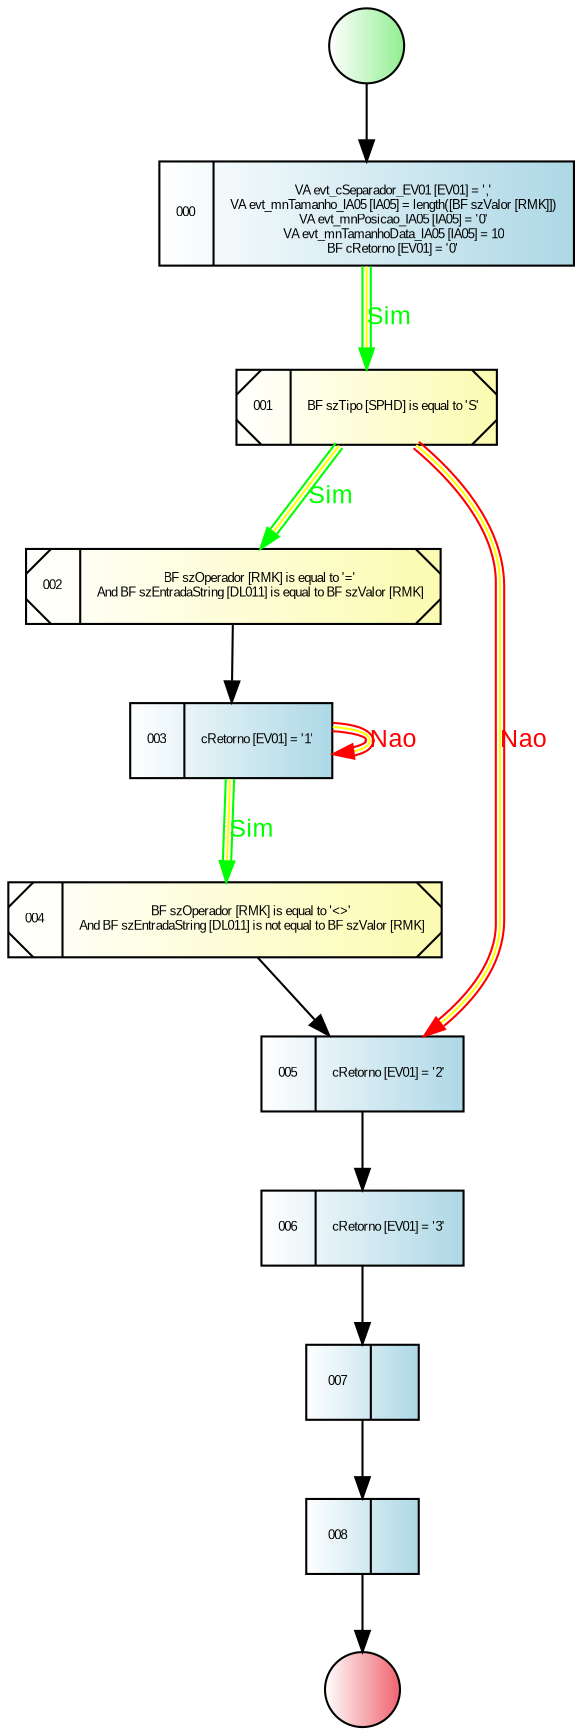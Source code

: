 digraph R {
    nodeini [
            shape=circle,
            style="filled",
            fillcolor="white:lightgreen",
            label=""
            ]
    node000 [
            fontname="Arial",
            fontsize=6,
            shape=record,
            style="filled",
            fillcolor="white:lightblue"
            label="000|{\nVA evt_cSeparador_EV01 [EV01] = ','\nVA evt_mnTamanho_IA05 [IA05] = length([BF szValor [RMK]])\nVA evt_mnPosicao_IA05 [IA05] = '0'\nVA evt_mnTamanhoData_IA05 [IA05] = 10\nBF cRetorno [EV01] = '0'}"
            ]
    node001 [
            fontname="Arial",
            fontsize=6,
            shape=record,
            style="diagonals,filled",
            fillcolor="white:#fbfbb1"
            label="001|{BF szTipo [SPHD] is equal to 'S'}"
            ]
    node002 [
            fontname="Arial",
            fontsize=6,
            shape=record,
            style="diagonals,filled",
            fillcolor="white:#fbfbb1"
            label="002|{BF szOperador [RMK] is equal to '='\nAnd BF szEntradaString [DL011] is equal to BF szValor [RMK]}"
            ]
    node003 [
            fontname="Arial",
            fontsize=6,
            shape=record,
            style="filled",
            fillcolor="white:lightblue"
            label="003|{cRetorno [EV01] = '1'}"
            ]
    node004 [
            fontname="Arial",
            fontsize=6,
            shape=record,
            style="diagonals,filled",
            fillcolor="white:#fbfbb1"
            label="004|{BF szOperador [RMK] is equal to '\<\>'\nAnd BF szEntradaString [DL011] is not equal to BF szValor [RMK]}"
            ]
    node005 [
            fontname="Arial",
            fontsize=6,
            shape=record,
            style="filled",
            fillcolor="white:lightblue"
            label="005|{cRetorno [EV01] = '2'}"
            ]
    node006 [
            fontname="Arial",
            fontsize=6,
            shape=record,
            style="filled",
            fillcolor="white:lightblue"
            label="006|{cRetorno [EV01] = '3'}"
            ]
    node007 [
            fontname="Arial",
            fontsize=6,
            shape=record,
            style="filled",
            fillcolor="white:lightblue"
            label="007|{}"
            ]
    node008 [
            fontname="Arial",
            fontsize=6,
            shape=record,
            style="filled",
            fillcolor="white:lightblue"
            label="008|{}"
            ]
    nodefin [
            shape=circle,
            style="filled",
            fillcolor="white:#ee636e",
            label=""
            ]

    nodeini -> node000
    node000 -> node001 [fontname = "Arial", fontsize = 12, fontcolor="green", color="green:yellow:green", label="Sim"]
    node001 -> node002 [fontname = "Arial", fontsize = 12, fontcolor="green", color="green:yellow:green", label="Sim"]
    node002 -> node003
    node003 -> node003 [fontname = "Arial", fontsize = 12, fontcolor="red", color="red:yellow:red", label="Nao"]
    node003 -> node004 [fontname = "Arial", fontsize = 12, fontcolor="green", color="green:yellow:green", label="Sim"]
    node004 -> node005
    node001 -> node005 [fontname = "Arial", fontsize = 12, fontcolor="red", color="red:yellow:red", label="Nao"]
    node005 -> node006
    node006 -> node007
    node007 -> node008
    node008 -> nodefin
}